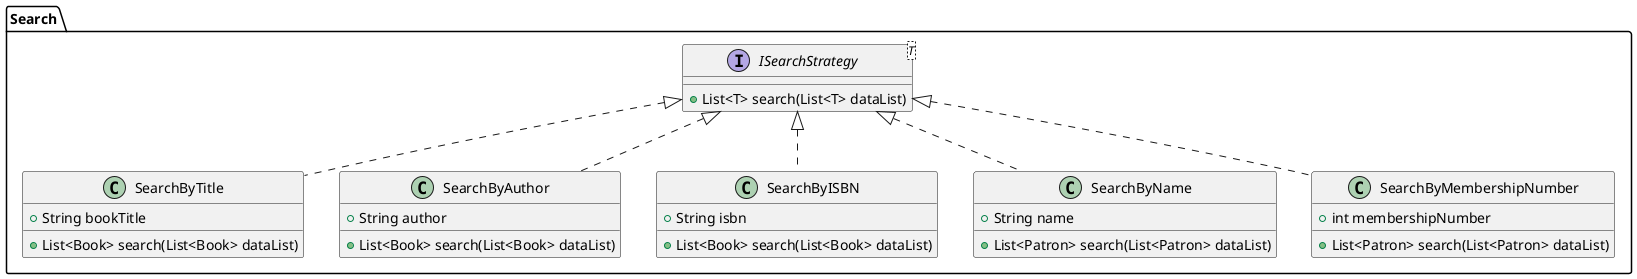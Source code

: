 @startuml Search
package "Search" {
    interface ISearchStrategy<T> {
        +List<T> search(List<T> dataList)
    }

    class SearchByTitle implements ISearchStrategy {
        +String bookTitle
        +List<Book> search(List<Book> dataList)
    }

    class SearchByAuthor implements ISearchStrategy {
        +String author
        +List<Book> search(List<Book> dataList)
    }

    class SearchByISBN implements ISearchStrategy {
        +String isbn
        +List<Book> search(List<Book> dataList)
    }

    class SearchByName implements ISearchStrategy {
        +String name
        +List<Patron> search(List<Patron> dataList)
    }

    class SearchByMembershipNumber implements ISearchStrategy {
        +int membershipNumber
        +List<Patron> search(List<Patron> dataList)
    }
}
@enduml
